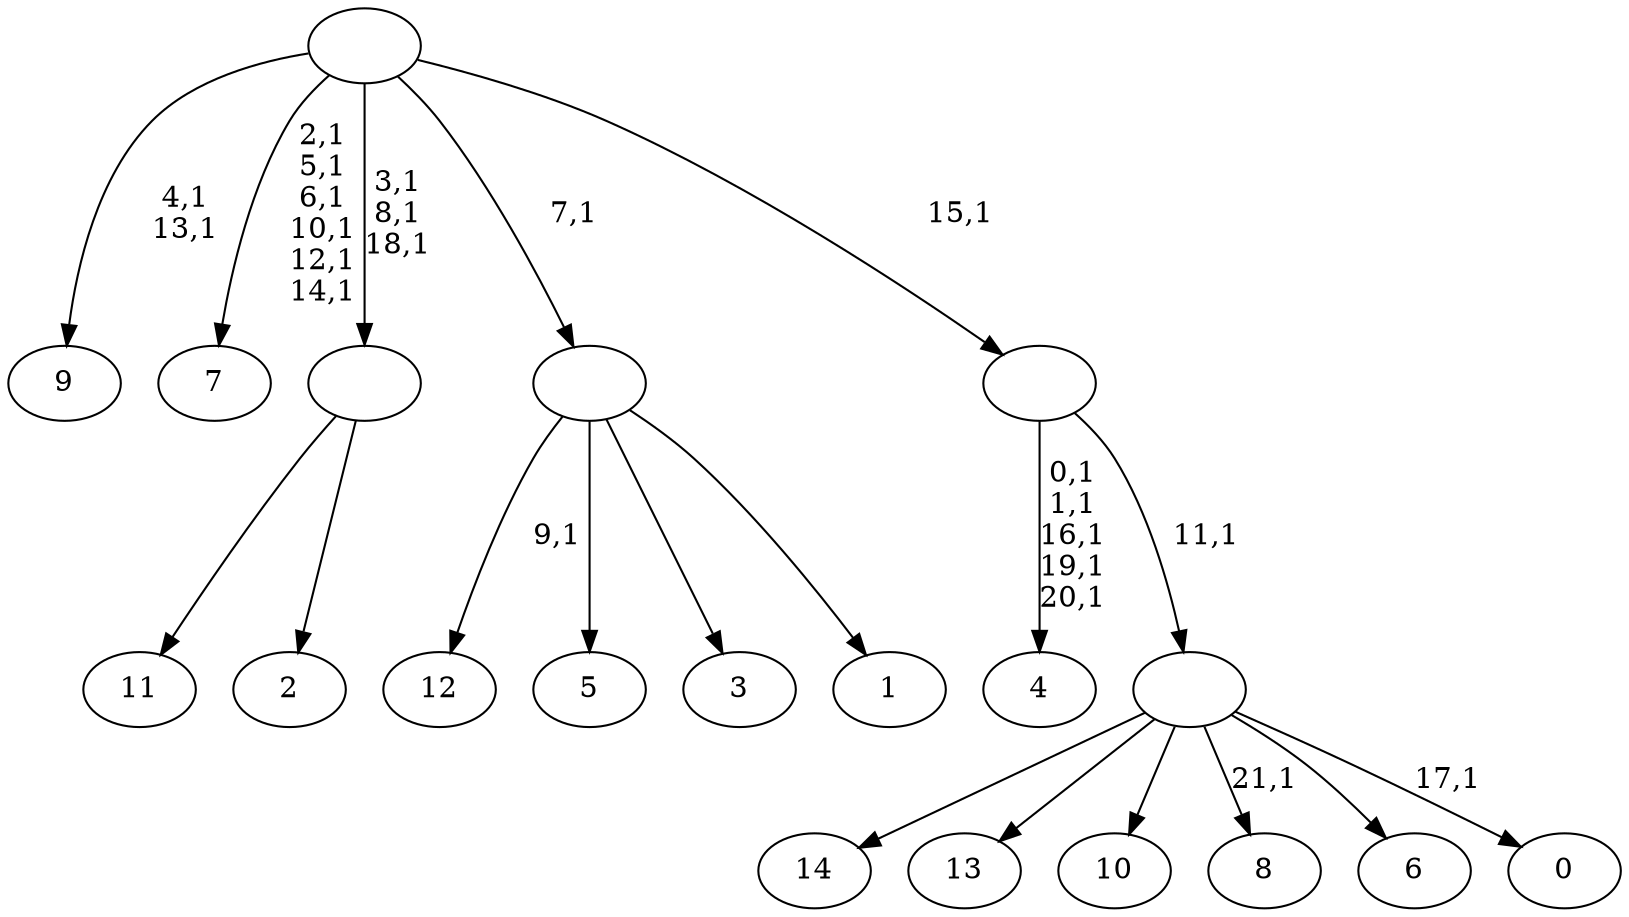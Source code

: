 digraph T {
	37 [label="14"]
	36 [label="13"]
	35 [label="12"]
	33 [label="11"]
	32 [label="10"]
	31 [label="9"]
	28 [label="8"]
	26 [label="7"]
	19 [label="6"]
	18 [label="5"]
	17 [label="4"]
	11 [label="3"]
	10 [label="2"]
	9 [label=""]
	6 [label="1"]
	5 [label=""]
	4 [label="0"]
	2 [label=""]
	1 [label=""]
	0 [label=""]
	9 -> 33 [label=""]
	9 -> 10 [label=""]
	5 -> 35 [label="9,1"]
	5 -> 18 [label=""]
	5 -> 11 [label=""]
	5 -> 6 [label=""]
	2 -> 4 [label="17,1"]
	2 -> 28 [label="21,1"]
	2 -> 37 [label=""]
	2 -> 36 [label=""]
	2 -> 32 [label=""]
	2 -> 19 [label=""]
	1 -> 17 [label="0,1\n1,1\n16,1\n19,1\n20,1"]
	1 -> 2 [label="11,1"]
	0 -> 9 [label="3,1\n8,1\n18,1"]
	0 -> 26 [label="2,1\n5,1\n6,1\n10,1\n12,1\n14,1"]
	0 -> 31 [label="4,1\n13,1"]
	0 -> 5 [label="7,1"]
	0 -> 1 [label="15,1"]
}
